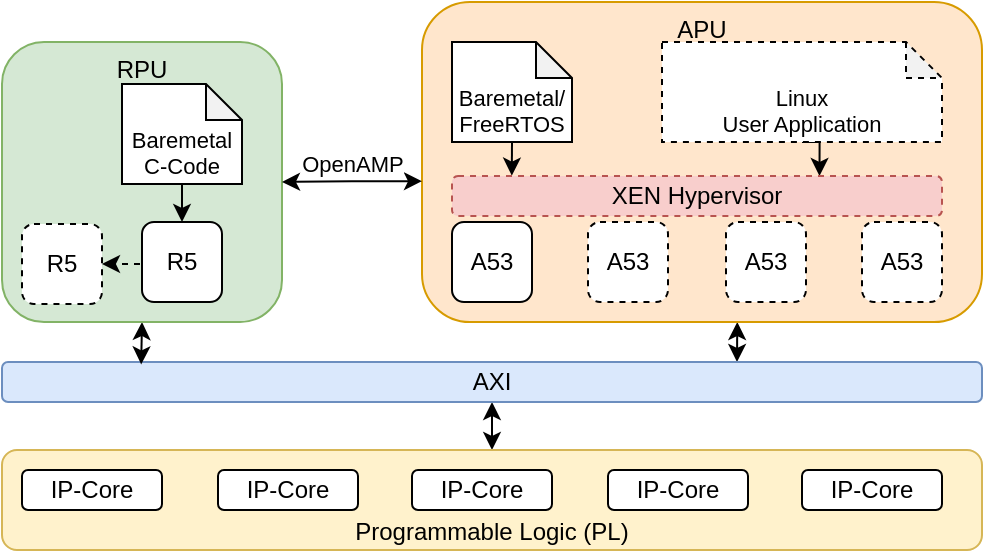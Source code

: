 <mxfile version="14.4.8" type="device"><diagram id="pEPE0FE4WsXrp2v32LYn" name="Page-1"><mxGraphModel dx="602" dy="784" grid="1" gridSize="10" guides="1" tooltips="1" connect="1" arrows="1" fold="1" page="1" pageScale="1" pageWidth="827" pageHeight="1169" math="0" shadow="0"><root><mxCell id="0"/><mxCell id="1" parent="0"/><mxCell id="9LSLmc6XjBCzfQ9uHbIH-54" style="edgeStyle=orthogonalEdgeStyle;rounded=0;orthogonalLoop=1;jettySize=auto;html=1;exitX=0.5;exitY=1;exitDx=0;exitDy=0;entryX=0.5;entryY=0;entryDx=0;entryDy=0;startArrow=classic;startFill=1;fontSize=11;" edge="1" parent="1" source="9LSLmc6XjBCzfQ9uHbIH-5" target="9LSLmc6XjBCzfQ9uHbIH-46"><mxGeometry relative="1" as="geometry"/></mxCell><mxCell id="9LSLmc6XjBCzfQ9uHbIH-55" style="edgeStyle=orthogonalEdgeStyle;rounded=0;orthogonalLoop=1;jettySize=auto;html=1;exitX=0.75;exitY=0;exitDx=0;exitDy=0;entryX=0.563;entryY=1;entryDx=0;entryDy=0;entryPerimeter=0;startArrow=classic;startFill=1;fontSize=11;" edge="1" parent="1" source="9LSLmc6XjBCzfQ9uHbIH-5" target="9LSLmc6XjBCzfQ9uHbIH-7"><mxGeometry relative="1" as="geometry"/></mxCell><mxCell id="9LSLmc6XjBCzfQ9uHbIH-5" value="AXI" style="rounded=1;whiteSpace=wrap;html=1;fillColor=#dae8fc;strokeColor=#6c8ebf;" vertex="1" parent="1"><mxGeometry x="220" y="440" width="490" height="20" as="geometry"/></mxCell><mxCell id="9LSLmc6XjBCzfQ9uHbIH-56" style="edgeStyle=orthogonalEdgeStyle;rounded=0;orthogonalLoop=1;jettySize=auto;html=1;exitX=0.5;exitY=1;exitDx=0;exitDy=0;entryX=0.142;entryY=0.06;entryDx=0;entryDy=0;entryPerimeter=0;startArrow=classic;startFill=1;fontSize=11;" edge="1" parent="1" source="9LSLmc6XjBCzfQ9uHbIH-6" target="9LSLmc6XjBCzfQ9uHbIH-5"><mxGeometry relative="1" as="geometry"/></mxCell><mxCell id="9LSLmc6XjBCzfQ9uHbIH-6" value="RPU" style="rounded=1;whiteSpace=wrap;html=1;verticalAlign=top;fillColor=#d5e8d4;strokeColor=#82b366;" vertex="1" parent="1"><mxGeometry x="220" y="280" width="140" height="140" as="geometry"/></mxCell><mxCell id="9LSLmc6XjBCzfQ9uHbIH-7" value="APU" style="rounded=1;whiteSpace=wrap;html=1;verticalAlign=top;fillColor=#ffe6cc;strokeColor=#d79b00;" vertex="1" parent="1"><mxGeometry x="430" y="260" width="280" height="160" as="geometry"/></mxCell><mxCell id="9LSLmc6XjBCzfQ9uHbIH-9" value="R5" style="rounded=1;whiteSpace=wrap;html=1;dashed=1;" vertex="1" parent="1"><mxGeometry x="230" y="371" width="40" height="40" as="geometry"/></mxCell><mxCell id="9LSLmc6XjBCzfQ9uHbIH-36" style="edgeStyle=orthogonalEdgeStyle;rounded=0;orthogonalLoop=1;jettySize=auto;html=1;exitX=0;exitY=0.5;exitDx=0;exitDy=0;entryX=1;entryY=0.5;entryDx=0;entryDy=0;dashed=1;fontSize=11;" edge="1" parent="1" source="9LSLmc6XjBCzfQ9uHbIH-10" target="9LSLmc6XjBCzfQ9uHbIH-9"><mxGeometry relative="1" as="geometry"><Array as="points"><mxPoint x="310" y="391"/></Array></mxGeometry></mxCell><mxCell id="9LSLmc6XjBCzfQ9uHbIH-10" value="R5" style="rounded=1;whiteSpace=wrap;html=1;" vertex="1" parent="1"><mxGeometry x="290" y="370" width="40" height="40" as="geometry"/></mxCell><mxCell id="9LSLmc6XjBCzfQ9uHbIH-11" value="A53" style="rounded=1;whiteSpace=wrap;html=1;" vertex="1" parent="1"><mxGeometry x="445" y="370" width="40" height="40" as="geometry"/></mxCell><mxCell id="9LSLmc6XjBCzfQ9uHbIH-12" value="A53" style="rounded=1;whiteSpace=wrap;html=1;dashed=1;" vertex="1" parent="1"><mxGeometry x="513" y="370" width="40" height="40" as="geometry"/></mxCell><mxCell id="9LSLmc6XjBCzfQ9uHbIH-13" value="A53" style="rounded=1;whiteSpace=wrap;html=1;dashed=1;" vertex="1" parent="1"><mxGeometry x="582" y="370" width="40" height="40" as="geometry"/></mxCell><mxCell id="9LSLmc6XjBCzfQ9uHbIH-14" value="A53" style="rounded=1;whiteSpace=wrap;html=1;dashed=1;" vertex="1" parent="1"><mxGeometry x="650" y="370" width="40" height="40" as="geometry"/></mxCell><mxCell id="9LSLmc6XjBCzfQ9uHbIH-24" style="edgeStyle=orthogonalEdgeStyle;rounded=0;orthogonalLoop=1;jettySize=auto;html=1;exitX=0.5;exitY=1;exitDx=0;exitDy=0;exitPerimeter=0;entryX=0.5;entryY=0;entryDx=0;entryDy=0;" edge="1" parent="1" source="9LSLmc6XjBCzfQ9uHbIH-21" target="9LSLmc6XjBCzfQ9uHbIH-10"><mxGeometry relative="1" as="geometry"/></mxCell><mxCell id="9LSLmc6XjBCzfQ9uHbIH-21" value="&lt;div style=&quot;font-size: 11px&quot;&gt;&lt;font style=&quot;font-size: 11px&quot;&gt;Baremetal&lt;/font&gt;&lt;/div&gt;&lt;div style=&quot;font-size: 11px&quot;&gt;&lt;font style=&quot;font-size: 11px&quot;&gt;C-Code&lt;br style=&quot;font-size: 11px;&quot;&gt;&lt;/font&gt;&lt;/div&gt;" style="shape=note;whiteSpace=wrap;html=1;backgroundOutline=1;darkOpacity=0.05;rounded=1;align=center;verticalAlign=bottom;size=18;fontSize=11;" vertex="1" parent="1"><mxGeometry x="280" y="301" width="60" height="50" as="geometry"/></mxCell><mxCell id="9LSLmc6XjBCzfQ9uHbIH-33" value="OpenAMP" style="edgeStyle=orthogonalEdgeStyle;rounded=0;orthogonalLoop=1;jettySize=auto;html=1;fontSize=11;startArrow=classic;startFill=1;entryX=1;entryY=0.5;entryDx=0;entryDy=0;exitX=0;exitY=0.56;exitDx=0;exitDy=0;exitPerimeter=0;" edge="1" parent="1" source="9LSLmc6XjBCzfQ9uHbIH-7" target="9LSLmc6XjBCzfQ9uHbIH-6"><mxGeometry x="-0.006" y="-10" relative="1" as="geometry"><mxPoint x="10" y="-9" as="offset"/></mxGeometry></mxCell><mxCell id="9LSLmc6XjBCzfQ9uHbIH-44" style="edgeStyle=orthogonalEdgeStyle;rounded=0;orthogonalLoop=1;jettySize=auto;html=1;exitX=0.5;exitY=1;exitDx=0;exitDy=0;exitPerimeter=0;entryX=0.122;entryY=-0.009;entryDx=0;entryDy=0;entryPerimeter=0;startArrow=none;startFill=0;fontSize=11;" edge="1" parent="1" source="9LSLmc6XjBCzfQ9uHbIH-27" target="9LSLmc6XjBCzfQ9uHbIH-30"><mxGeometry relative="1" as="geometry"/></mxCell><mxCell id="9LSLmc6XjBCzfQ9uHbIH-27" value="&lt;div style=&quot;font-size: 11px;&quot;&gt;Baremetal/ FreeRTOS&lt;br style=&quot;font-size: 11px;&quot;&gt;&lt;/div&gt;" style="shape=note;whiteSpace=wrap;html=1;backgroundOutline=1;darkOpacity=0.05;rounded=1;align=center;verticalAlign=bottom;size=18;fontSize=11;" vertex="1" parent="1"><mxGeometry x="445" y="280" width="60" height="50" as="geometry"/></mxCell><mxCell id="9LSLmc6XjBCzfQ9uHbIH-43" style="edgeStyle=orthogonalEdgeStyle;rounded=0;orthogonalLoop=1;jettySize=auto;html=1;exitX=0.5;exitY=1;exitDx=0;exitDy=0;exitPerimeter=0;entryX=0.75;entryY=0;entryDx=0;entryDy=0;startArrow=none;startFill=0;fontSize=11;" edge="1" parent="1" source="9LSLmc6XjBCzfQ9uHbIH-29" target="9LSLmc6XjBCzfQ9uHbIH-30"><mxGeometry relative="1" as="geometry"/></mxCell><mxCell id="9LSLmc6XjBCzfQ9uHbIH-29" value="&lt;div style=&quot;font-size: 11px&quot;&gt;Linux&lt;/div&gt;&lt;div style=&quot;font-size: 11px&quot;&gt;User Application&lt;br style=&quot;font-size: 11px&quot;&gt;&lt;/div&gt;" style="shape=note;whiteSpace=wrap;html=1;backgroundOutline=1;darkOpacity=0.05;rounded=1;align=center;verticalAlign=bottom;size=18;fontSize=11;dashed=1;" vertex="1" parent="1"><mxGeometry x="550" y="280" width="140" height="50" as="geometry"/></mxCell><mxCell id="9LSLmc6XjBCzfQ9uHbIH-30" value="XEN Hypervisor" style="rounded=1;whiteSpace=wrap;html=1;fillColor=#f8cecc;strokeColor=#b85450;dashed=1;" vertex="1" parent="1"><mxGeometry x="445" y="347" width="245" height="20" as="geometry"/></mxCell><mxCell id="9LSLmc6XjBCzfQ9uHbIH-46" value="Programmable Logic (PL)" style="rounded=1;whiteSpace=wrap;html=1;verticalAlign=bottom;fillColor=#fff2cc;strokeColor=#d6b656;" vertex="1" parent="1"><mxGeometry x="220" y="484" width="490" height="50" as="geometry"/></mxCell><mxCell id="9LSLmc6XjBCzfQ9uHbIH-48" value="IP-Core" style="rounded=1;whiteSpace=wrap;html=1;" vertex="1" parent="1"><mxGeometry x="230" y="494" width="70" height="20" as="geometry"/></mxCell><mxCell id="9LSLmc6XjBCzfQ9uHbIH-50" value="IP-Core" style="rounded=1;whiteSpace=wrap;html=1;" vertex="1" parent="1"><mxGeometry x="328" y="494" width="70" height="20" as="geometry"/></mxCell><mxCell id="9LSLmc6XjBCzfQ9uHbIH-51" value="IP-Core" style="rounded=1;whiteSpace=wrap;html=1;" vertex="1" parent="1"><mxGeometry x="425" y="494" width="70" height="20" as="geometry"/></mxCell><mxCell id="9LSLmc6XjBCzfQ9uHbIH-52" value="IP-Core" style="rounded=1;whiteSpace=wrap;html=1;" vertex="1" parent="1"><mxGeometry x="523" y="494" width="70" height="20" as="geometry"/></mxCell><mxCell id="9LSLmc6XjBCzfQ9uHbIH-53" value="IP-Core" style="rounded=1;whiteSpace=wrap;html=1;" vertex="1" parent="1"><mxGeometry x="620" y="494" width="70" height="20" as="geometry"/></mxCell></root></mxGraphModel></diagram></mxfile>